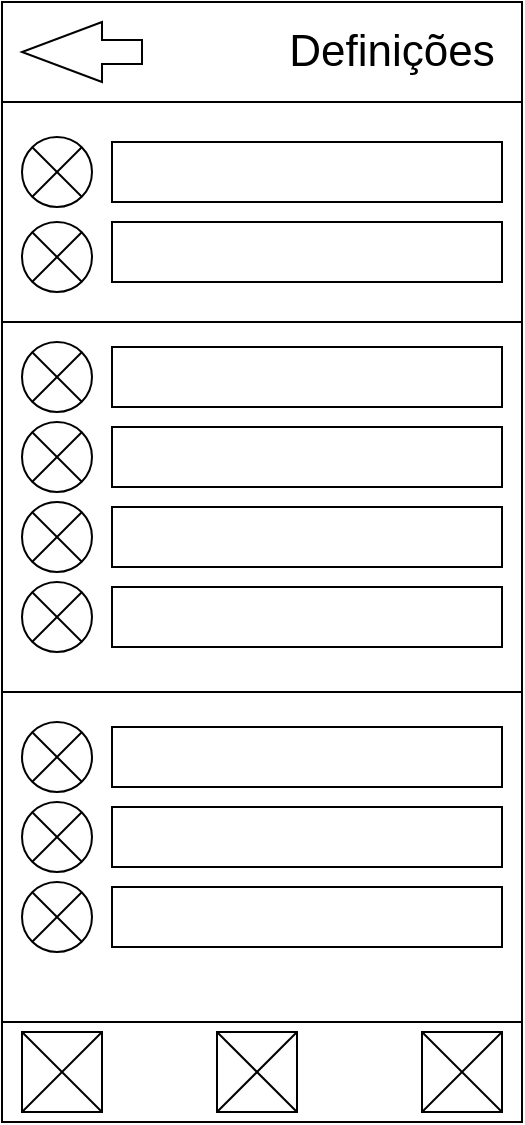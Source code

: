 <mxfile version="15.3.8" type="device"><diagram id="Ympfw6TDAeUIQg3aviYp" name="Page-1"><mxGraphModel dx="981" dy="548" grid="1" gridSize="10" guides="1" tooltips="1" connect="1" arrows="1" fold="1" page="1" pageScale="1" pageWidth="827" pageHeight="1169" math="0" shadow="0"><root><mxCell id="0"/><mxCell id="1" parent="0"/><mxCell id="UNrxY8G5ke1znradW3Ni-2" value="" style="rounded=0;whiteSpace=wrap;html=1;" parent="1" vertex="1"><mxGeometry x="40" y="90" width="260" height="110" as="geometry"/></mxCell><mxCell id="Do9_Av_fm_eC31leTFuG-3" value="" style="ellipse;whiteSpace=wrap;html=1;aspect=fixed;" vertex="1" parent="1"><mxGeometry x="50" y="107.5" width="35" height="35" as="geometry"/></mxCell><mxCell id="UNrxY8G5ke1znradW3Ni-15" value="" style="rounded=0;whiteSpace=wrap;html=1;" parent="1" vertex="1"><mxGeometry x="40" y="200" width="260" height="185" as="geometry"/></mxCell><mxCell id="stZKdTDXSeTJPusdR-f_-18" value="" style="verticalLabelPosition=bottom;verticalAlign=top;html=1;shape=mxgraph.basic.rect;fillColor2=none;strokeWidth=1;size=20;indent=5;" parent="1" vertex="1"><mxGeometry x="40" y="40" width="260" height="50" as="geometry"/></mxCell><mxCell id="stZKdTDXSeTJPusdR-f_-13" value="" style="rounded=0;whiteSpace=wrap;html=1;align=left;" parent="1" vertex="1"><mxGeometry x="95" y="110" width="195" height="30" as="geometry"/></mxCell><mxCell id="stZKdTDXSeTJPusdR-f_-35" value="" style="rounded=0;whiteSpace=wrap;html=1;fontSize=24;" parent="1" vertex="1"><mxGeometry x="40" y="550" width="260" height="50" as="geometry"/></mxCell><mxCell id="stZKdTDXSeTJPusdR-f_-36" value="" style="whiteSpace=wrap;html=1;aspect=fixed;fontSize=24;" parent="1" vertex="1"><mxGeometry x="250" y="555" width="40" height="40" as="geometry"/></mxCell><mxCell id="stZKdTDXSeTJPusdR-f_-37" value="" style="endArrow=none;html=1;fontSize=24;exitX=0;exitY=1;exitDx=0;exitDy=0;entryX=1;entryY=0;entryDx=0;entryDy=0;" parent="1" source="stZKdTDXSeTJPusdR-f_-36" target="stZKdTDXSeTJPusdR-f_-36" edge="1"><mxGeometry width="50" height="50" relative="1" as="geometry"><mxPoint x="390" y="410" as="sourcePoint"/><mxPoint x="440" y="360" as="targetPoint"/></mxGeometry></mxCell><mxCell id="stZKdTDXSeTJPusdR-f_-38" value="" style="endArrow=none;html=1;fontSize=24;exitX=0;exitY=0;exitDx=0;exitDy=0;entryX=1;entryY=1;entryDx=0;entryDy=0;" parent="1" source="stZKdTDXSeTJPusdR-f_-36" target="stZKdTDXSeTJPusdR-f_-36" edge="1"><mxGeometry width="50" height="50" relative="1" as="geometry"><mxPoint x="80" y="640" as="sourcePoint"/><mxPoint x="130" y="590" as="targetPoint"/></mxGeometry></mxCell><mxCell id="stZKdTDXSeTJPusdR-f_-41" value="" style="whiteSpace=wrap;html=1;aspect=fixed;fontSize=24;" parent="1" vertex="1"><mxGeometry x="147.5" y="555" width="40" height="40" as="geometry"/></mxCell><mxCell id="stZKdTDXSeTJPusdR-f_-42" value="" style="endArrow=none;html=1;fontSize=24;exitX=0;exitY=1;exitDx=0;exitDy=0;entryX=1;entryY=0;entryDx=0;entryDy=0;" parent="1" source="stZKdTDXSeTJPusdR-f_-41" target="stZKdTDXSeTJPusdR-f_-41" edge="1"><mxGeometry width="50" height="50" relative="1" as="geometry"><mxPoint x="400" y="420" as="sourcePoint"/><mxPoint x="450" y="370" as="targetPoint"/></mxGeometry></mxCell><mxCell id="stZKdTDXSeTJPusdR-f_-43" value="" style="endArrow=none;html=1;fontSize=24;exitX=0;exitY=0;exitDx=0;exitDy=0;entryX=1;entryY=1;entryDx=0;entryDy=0;" parent="1" source="stZKdTDXSeTJPusdR-f_-41" target="stZKdTDXSeTJPusdR-f_-41" edge="1"><mxGeometry width="50" height="50" relative="1" as="geometry"><mxPoint x="90" y="650" as="sourcePoint"/><mxPoint x="140" y="600" as="targetPoint"/></mxGeometry></mxCell><mxCell id="stZKdTDXSeTJPusdR-f_-44" value="" style="whiteSpace=wrap;html=1;aspect=fixed;fontSize=24;" parent="1" vertex="1"><mxGeometry x="50" y="555" width="40" height="40" as="geometry"/></mxCell><mxCell id="stZKdTDXSeTJPusdR-f_-45" value="" style="endArrow=none;html=1;fontSize=24;exitX=0;exitY=1;exitDx=0;exitDy=0;entryX=1;entryY=0;entryDx=0;entryDy=0;" parent="1" source="stZKdTDXSeTJPusdR-f_-44" target="stZKdTDXSeTJPusdR-f_-44" edge="1"><mxGeometry width="50" height="50" relative="1" as="geometry"><mxPoint x="410" y="430" as="sourcePoint"/><mxPoint x="460" y="380" as="targetPoint"/></mxGeometry></mxCell><mxCell id="stZKdTDXSeTJPusdR-f_-46" value="" style="endArrow=none;html=1;fontSize=24;exitX=0;exitY=0;exitDx=0;exitDy=0;entryX=1;entryY=1;entryDx=0;entryDy=0;" parent="1" source="stZKdTDXSeTJPusdR-f_-44" target="stZKdTDXSeTJPusdR-f_-44" edge="1"><mxGeometry width="50" height="50" relative="1" as="geometry"><mxPoint x="100" y="660" as="sourcePoint"/><mxPoint x="150" y="610" as="targetPoint"/></mxGeometry></mxCell><mxCell id="UNrxY8G5ke1znradW3Ni-10" value="" style="rounded=0;whiteSpace=wrap;html=1;align=left;" parent="1" vertex="1"><mxGeometry x="95" y="150" width="195" height="30" as="geometry"/></mxCell><mxCell id="Do9_Av_fm_eC31leTFuG-2" value="" style="html=1;shadow=0;dashed=0;align=center;verticalAlign=middle;shape=mxgraph.arrows2.arrow;dy=0.6;dx=40;flipH=1;notch=0;" vertex="1" parent="1"><mxGeometry x="50" y="50" width="60" height="30" as="geometry"/></mxCell><mxCell id="UNrxY8G5ke1znradW3Ni-8" value="" style="endArrow=none;html=1;fontSize=24;exitX=0;exitY=0;exitDx=0;exitDy=0;entryX=1;entryY=1;entryDx=0;entryDy=0;" parent="1" source="Do9_Av_fm_eC31leTFuG-3" target="Do9_Av_fm_eC31leTFuG-3" edge="1"><mxGeometry width="50" height="50" relative="1" as="geometry"><mxPoint x="80" y="110" as="sourcePoint"/><mxPoint x="55" y="140" as="targetPoint"/></mxGeometry></mxCell><mxCell id="UNrxY8G5ke1znradW3Ni-9" value="" style="endArrow=none;html=1;fontSize=24;exitX=0;exitY=1;exitDx=0;exitDy=0;entryX=1;entryY=0;entryDx=0;entryDy=0;" parent="1" source="Do9_Av_fm_eC31leTFuG-3" target="Do9_Av_fm_eC31leTFuG-3" edge="1"><mxGeometry width="50" height="50" relative="1" as="geometry"><mxPoint x="55" y="110" as="sourcePoint"/><mxPoint x="110" y="145" as="targetPoint"/></mxGeometry></mxCell><mxCell id="Do9_Av_fm_eC31leTFuG-6" value="" style="ellipse;whiteSpace=wrap;html=1;aspect=fixed;" vertex="1" parent="1"><mxGeometry x="50" y="150" width="35" height="35" as="geometry"/></mxCell><mxCell id="Do9_Av_fm_eC31leTFuG-7" value="" style="endArrow=none;html=1;fontSize=24;exitX=0;exitY=0;exitDx=0;exitDy=0;entryX=1;entryY=1;entryDx=0;entryDy=0;" edge="1" parent="1" source="Do9_Av_fm_eC31leTFuG-6" target="Do9_Av_fm_eC31leTFuG-6"><mxGeometry width="50" height="50" relative="1" as="geometry"><mxPoint x="80" y="150" as="sourcePoint"/><mxPoint x="55" y="180" as="targetPoint"/></mxGeometry></mxCell><mxCell id="Do9_Av_fm_eC31leTFuG-8" value="" style="endArrow=none;html=1;fontSize=24;exitX=0;exitY=1;exitDx=0;exitDy=0;entryX=1;entryY=0;entryDx=0;entryDy=0;" edge="1" parent="1" source="Do9_Av_fm_eC31leTFuG-6" target="Do9_Av_fm_eC31leTFuG-6"><mxGeometry width="50" height="50" relative="1" as="geometry"><mxPoint x="55" y="150" as="sourcePoint"/><mxPoint x="110" y="185" as="targetPoint"/></mxGeometry></mxCell><mxCell id="Do9_Av_fm_eC31leTFuG-12" value="" style="rounded=0;whiteSpace=wrap;html=1;align=left;" vertex="1" parent="1"><mxGeometry x="95" y="212.5" width="195" height="30" as="geometry"/></mxCell><mxCell id="Do9_Av_fm_eC31leTFuG-13" value="" style="ellipse;whiteSpace=wrap;html=1;aspect=fixed;" vertex="1" parent="1"><mxGeometry x="50" y="210" width="35" height="35" as="geometry"/></mxCell><mxCell id="Do9_Av_fm_eC31leTFuG-14" value="" style="endArrow=none;html=1;fontSize=24;exitX=0;exitY=0;exitDx=0;exitDy=0;entryX=1;entryY=1;entryDx=0;entryDy=0;" edge="1" parent="1" source="Do9_Av_fm_eC31leTFuG-13" target="Do9_Av_fm_eC31leTFuG-13"><mxGeometry width="50" height="50" relative="1" as="geometry"><mxPoint x="78.75" y="212.5" as="sourcePoint"/><mxPoint x="53.75" y="242.5" as="targetPoint"/></mxGeometry></mxCell><mxCell id="Do9_Av_fm_eC31leTFuG-15" value="" style="endArrow=none;html=1;fontSize=24;exitX=0;exitY=1;exitDx=0;exitDy=0;entryX=1;entryY=0;entryDx=0;entryDy=0;" edge="1" parent="1" source="Do9_Av_fm_eC31leTFuG-13" target="Do9_Av_fm_eC31leTFuG-13"><mxGeometry width="50" height="50" relative="1" as="geometry"><mxPoint x="53.75" y="212.5" as="sourcePoint"/><mxPoint x="108.75" y="247.5" as="targetPoint"/></mxGeometry></mxCell><mxCell id="Do9_Av_fm_eC31leTFuG-16" value="" style="rounded=0;whiteSpace=wrap;html=1;align=left;" vertex="1" parent="1"><mxGeometry x="95" y="252.5" width="195" height="30" as="geometry"/></mxCell><mxCell id="Do9_Av_fm_eC31leTFuG-17" value="" style="ellipse;whiteSpace=wrap;html=1;aspect=fixed;" vertex="1" parent="1"><mxGeometry x="50" y="250" width="35" height="35" as="geometry"/></mxCell><mxCell id="Do9_Av_fm_eC31leTFuG-18" value="" style="endArrow=none;html=1;fontSize=24;exitX=0;exitY=0;exitDx=0;exitDy=0;entryX=1;entryY=1;entryDx=0;entryDy=0;" edge="1" parent="1" source="Do9_Av_fm_eC31leTFuG-17" target="Do9_Av_fm_eC31leTFuG-17"><mxGeometry width="50" height="50" relative="1" as="geometry"><mxPoint x="78.75" y="252.5" as="sourcePoint"/><mxPoint x="53.75" y="282.5" as="targetPoint"/></mxGeometry></mxCell><mxCell id="Do9_Av_fm_eC31leTFuG-19" value="" style="endArrow=none;html=1;fontSize=24;exitX=0;exitY=1;exitDx=0;exitDy=0;entryX=1;entryY=0;entryDx=0;entryDy=0;" edge="1" parent="1" source="Do9_Av_fm_eC31leTFuG-17" target="Do9_Av_fm_eC31leTFuG-17"><mxGeometry width="50" height="50" relative="1" as="geometry"><mxPoint x="53.75" y="252.5" as="sourcePoint"/><mxPoint x="108.75" y="287.5" as="targetPoint"/></mxGeometry></mxCell><mxCell id="Do9_Av_fm_eC31leTFuG-20" value="" style="rounded=0;whiteSpace=wrap;html=1;align=left;" vertex="1" parent="1"><mxGeometry x="95" y="292.5" width="195" height="30" as="geometry"/></mxCell><mxCell id="Do9_Av_fm_eC31leTFuG-21" value="" style="ellipse;whiteSpace=wrap;html=1;aspect=fixed;" vertex="1" parent="1"><mxGeometry x="50" y="290" width="35" height="35" as="geometry"/></mxCell><mxCell id="Do9_Av_fm_eC31leTFuG-22" value="" style="endArrow=none;html=1;fontSize=24;exitX=0;exitY=0;exitDx=0;exitDy=0;entryX=1;entryY=1;entryDx=0;entryDy=0;" edge="1" parent="1" source="Do9_Av_fm_eC31leTFuG-21" target="Do9_Av_fm_eC31leTFuG-21"><mxGeometry width="50" height="50" relative="1" as="geometry"><mxPoint x="78.75" y="292.5" as="sourcePoint"/><mxPoint x="53.75" y="322.5" as="targetPoint"/></mxGeometry></mxCell><mxCell id="Do9_Av_fm_eC31leTFuG-23" value="" style="endArrow=none;html=1;fontSize=24;exitX=0;exitY=1;exitDx=0;exitDy=0;entryX=1;entryY=0;entryDx=0;entryDy=0;" edge="1" parent="1" source="Do9_Av_fm_eC31leTFuG-21" target="Do9_Av_fm_eC31leTFuG-21"><mxGeometry width="50" height="50" relative="1" as="geometry"><mxPoint x="53.75" y="292.5" as="sourcePoint"/><mxPoint x="108.75" y="327.5" as="targetPoint"/></mxGeometry></mxCell><mxCell id="Do9_Av_fm_eC31leTFuG-26" value="" style="rounded=0;whiteSpace=wrap;html=1;align=left;" vertex="1" parent="1"><mxGeometry x="95" y="332.5" width="195" height="30" as="geometry"/></mxCell><mxCell id="Do9_Av_fm_eC31leTFuG-27" value="" style="ellipse;whiteSpace=wrap;html=1;aspect=fixed;" vertex="1" parent="1"><mxGeometry x="50" y="330" width="35" height="35" as="geometry"/></mxCell><mxCell id="Do9_Av_fm_eC31leTFuG-28" value="" style="endArrow=none;html=1;fontSize=24;exitX=0;exitY=0;exitDx=0;exitDy=0;entryX=1;entryY=1;entryDx=0;entryDy=0;" edge="1" parent="1" source="Do9_Av_fm_eC31leTFuG-27" target="Do9_Av_fm_eC31leTFuG-27"><mxGeometry width="50" height="50" relative="1" as="geometry"><mxPoint x="78.75" y="332.5" as="sourcePoint"/><mxPoint x="53.75" y="362.5" as="targetPoint"/></mxGeometry></mxCell><mxCell id="Do9_Av_fm_eC31leTFuG-29" value="" style="endArrow=none;html=1;fontSize=24;exitX=0;exitY=1;exitDx=0;exitDy=0;entryX=1;entryY=0;entryDx=0;entryDy=0;" edge="1" parent="1" source="Do9_Av_fm_eC31leTFuG-27" target="Do9_Av_fm_eC31leTFuG-27"><mxGeometry width="50" height="50" relative="1" as="geometry"><mxPoint x="53.75" y="332.5" as="sourcePoint"/><mxPoint x="108.75" y="367.5" as="targetPoint"/></mxGeometry></mxCell><mxCell id="Do9_Av_fm_eC31leTFuG-30" value="" style="rounded=0;whiteSpace=wrap;html=1;" vertex="1" parent="1"><mxGeometry x="40" y="385" width="260" height="165" as="geometry"/></mxCell><mxCell id="Do9_Av_fm_eC31leTFuG-38" value="&lt;font style=&quot;font-size: 22px&quot;&gt;Definições&lt;/font&gt;" style="text;html=1;strokeColor=none;fillColor=none;align=center;verticalAlign=middle;whiteSpace=wrap;rounded=0;" vertex="1" parent="1"><mxGeometry x="180" y="55" width="110" height="20" as="geometry"/></mxCell><mxCell id="Do9_Av_fm_eC31leTFuG-39" value="" style="rounded=0;whiteSpace=wrap;html=1;align=left;" vertex="1" parent="1"><mxGeometry x="95" y="402.5" width="195" height="30" as="geometry"/></mxCell><mxCell id="Do9_Av_fm_eC31leTFuG-40" value="" style="ellipse;whiteSpace=wrap;html=1;aspect=fixed;" vertex="1" parent="1"><mxGeometry x="50" y="400" width="35" height="35" as="geometry"/></mxCell><mxCell id="Do9_Av_fm_eC31leTFuG-41" value="" style="rounded=0;whiteSpace=wrap;html=1;align=left;" vertex="1" parent="1"><mxGeometry x="95" y="442.5" width="195" height="30" as="geometry"/></mxCell><mxCell id="Do9_Av_fm_eC31leTFuG-42" value="" style="ellipse;whiteSpace=wrap;html=1;aspect=fixed;" vertex="1" parent="1"><mxGeometry x="50" y="440" width="35" height="35" as="geometry"/></mxCell><mxCell id="Do9_Av_fm_eC31leTFuG-43" value="" style="rounded=0;whiteSpace=wrap;html=1;align=left;" vertex="1" parent="1"><mxGeometry x="95" y="482.5" width="195" height="30" as="geometry"/></mxCell><mxCell id="Do9_Av_fm_eC31leTFuG-44" value="" style="ellipse;whiteSpace=wrap;html=1;aspect=fixed;" vertex="1" parent="1"><mxGeometry x="50" y="480" width="35" height="35" as="geometry"/></mxCell><mxCell id="Do9_Av_fm_eC31leTFuG-48" value="" style="endArrow=none;html=1;exitX=0;exitY=0;exitDx=0;exitDy=0;entryX=1;entryY=1;entryDx=0;entryDy=0;" edge="1" parent="1" source="Do9_Av_fm_eC31leTFuG-40" target="Do9_Av_fm_eC31leTFuG-40"><mxGeometry width="50" height="50" relative="1" as="geometry"><mxPoint x="380" y="390" as="sourcePoint"/><mxPoint x="430" y="340" as="targetPoint"/></mxGeometry></mxCell><mxCell id="Do9_Av_fm_eC31leTFuG-49" value="" style="endArrow=none;html=1;exitX=0;exitY=0;exitDx=0;exitDy=0;entryX=1;entryY=1;entryDx=0;entryDy=0;" edge="1" parent="1" source="Do9_Av_fm_eC31leTFuG-42" target="Do9_Av_fm_eC31leTFuG-42"><mxGeometry width="50" height="50" relative="1" as="geometry"><mxPoint x="65.126" y="415.126" as="sourcePoint"/><mxPoint x="89.874" y="439.874" as="targetPoint"/></mxGeometry></mxCell><mxCell id="Do9_Av_fm_eC31leTFuG-50" value="" style="endArrow=none;html=1;exitX=0;exitY=0;exitDx=0;exitDy=0;entryX=1;entryY=1;entryDx=0;entryDy=0;" edge="1" parent="1" source="Do9_Av_fm_eC31leTFuG-44" target="Do9_Av_fm_eC31leTFuG-44"><mxGeometry width="50" height="50" relative="1" as="geometry"><mxPoint x="65.126" y="415.126" as="sourcePoint"/><mxPoint x="89.874" y="439.874" as="targetPoint"/></mxGeometry></mxCell><mxCell id="Do9_Av_fm_eC31leTFuG-51" value="" style="endArrow=none;html=1;exitX=0;exitY=1;exitDx=0;exitDy=0;entryX=1;entryY=0;entryDx=0;entryDy=0;" edge="1" parent="1" source="Do9_Av_fm_eC31leTFuG-40" target="Do9_Av_fm_eC31leTFuG-40"><mxGeometry width="50" height="50" relative="1" as="geometry"><mxPoint x="380" y="390" as="sourcePoint"/><mxPoint x="80" y="410" as="targetPoint"/></mxGeometry></mxCell><mxCell id="Do9_Av_fm_eC31leTFuG-52" value="" style="endArrow=none;html=1;exitX=0;exitY=1;exitDx=0;exitDy=0;entryX=1;entryY=0;entryDx=0;entryDy=0;" edge="1" parent="1" source="Do9_Av_fm_eC31leTFuG-42" target="Do9_Av_fm_eC31leTFuG-42"><mxGeometry width="50" height="50" relative="1" as="geometry"><mxPoint x="50" y="510" as="sourcePoint"/><mxPoint x="100" y="460" as="targetPoint"/></mxGeometry></mxCell><mxCell id="Do9_Av_fm_eC31leTFuG-53" value="" style="endArrow=none;html=1;exitX=0;exitY=1;exitDx=0;exitDy=0;entryX=1;entryY=0;entryDx=0;entryDy=0;" edge="1" parent="1" source="Do9_Av_fm_eC31leTFuG-44" target="Do9_Av_fm_eC31leTFuG-44"><mxGeometry width="50" height="50" relative="1" as="geometry"><mxPoint x="100" y="470" as="sourcePoint"/><mxPoint x="150" y="420" as="targetPoint"/></mxGeometry></mxCell></root></mxGraphModel></diagram></mxfile>
